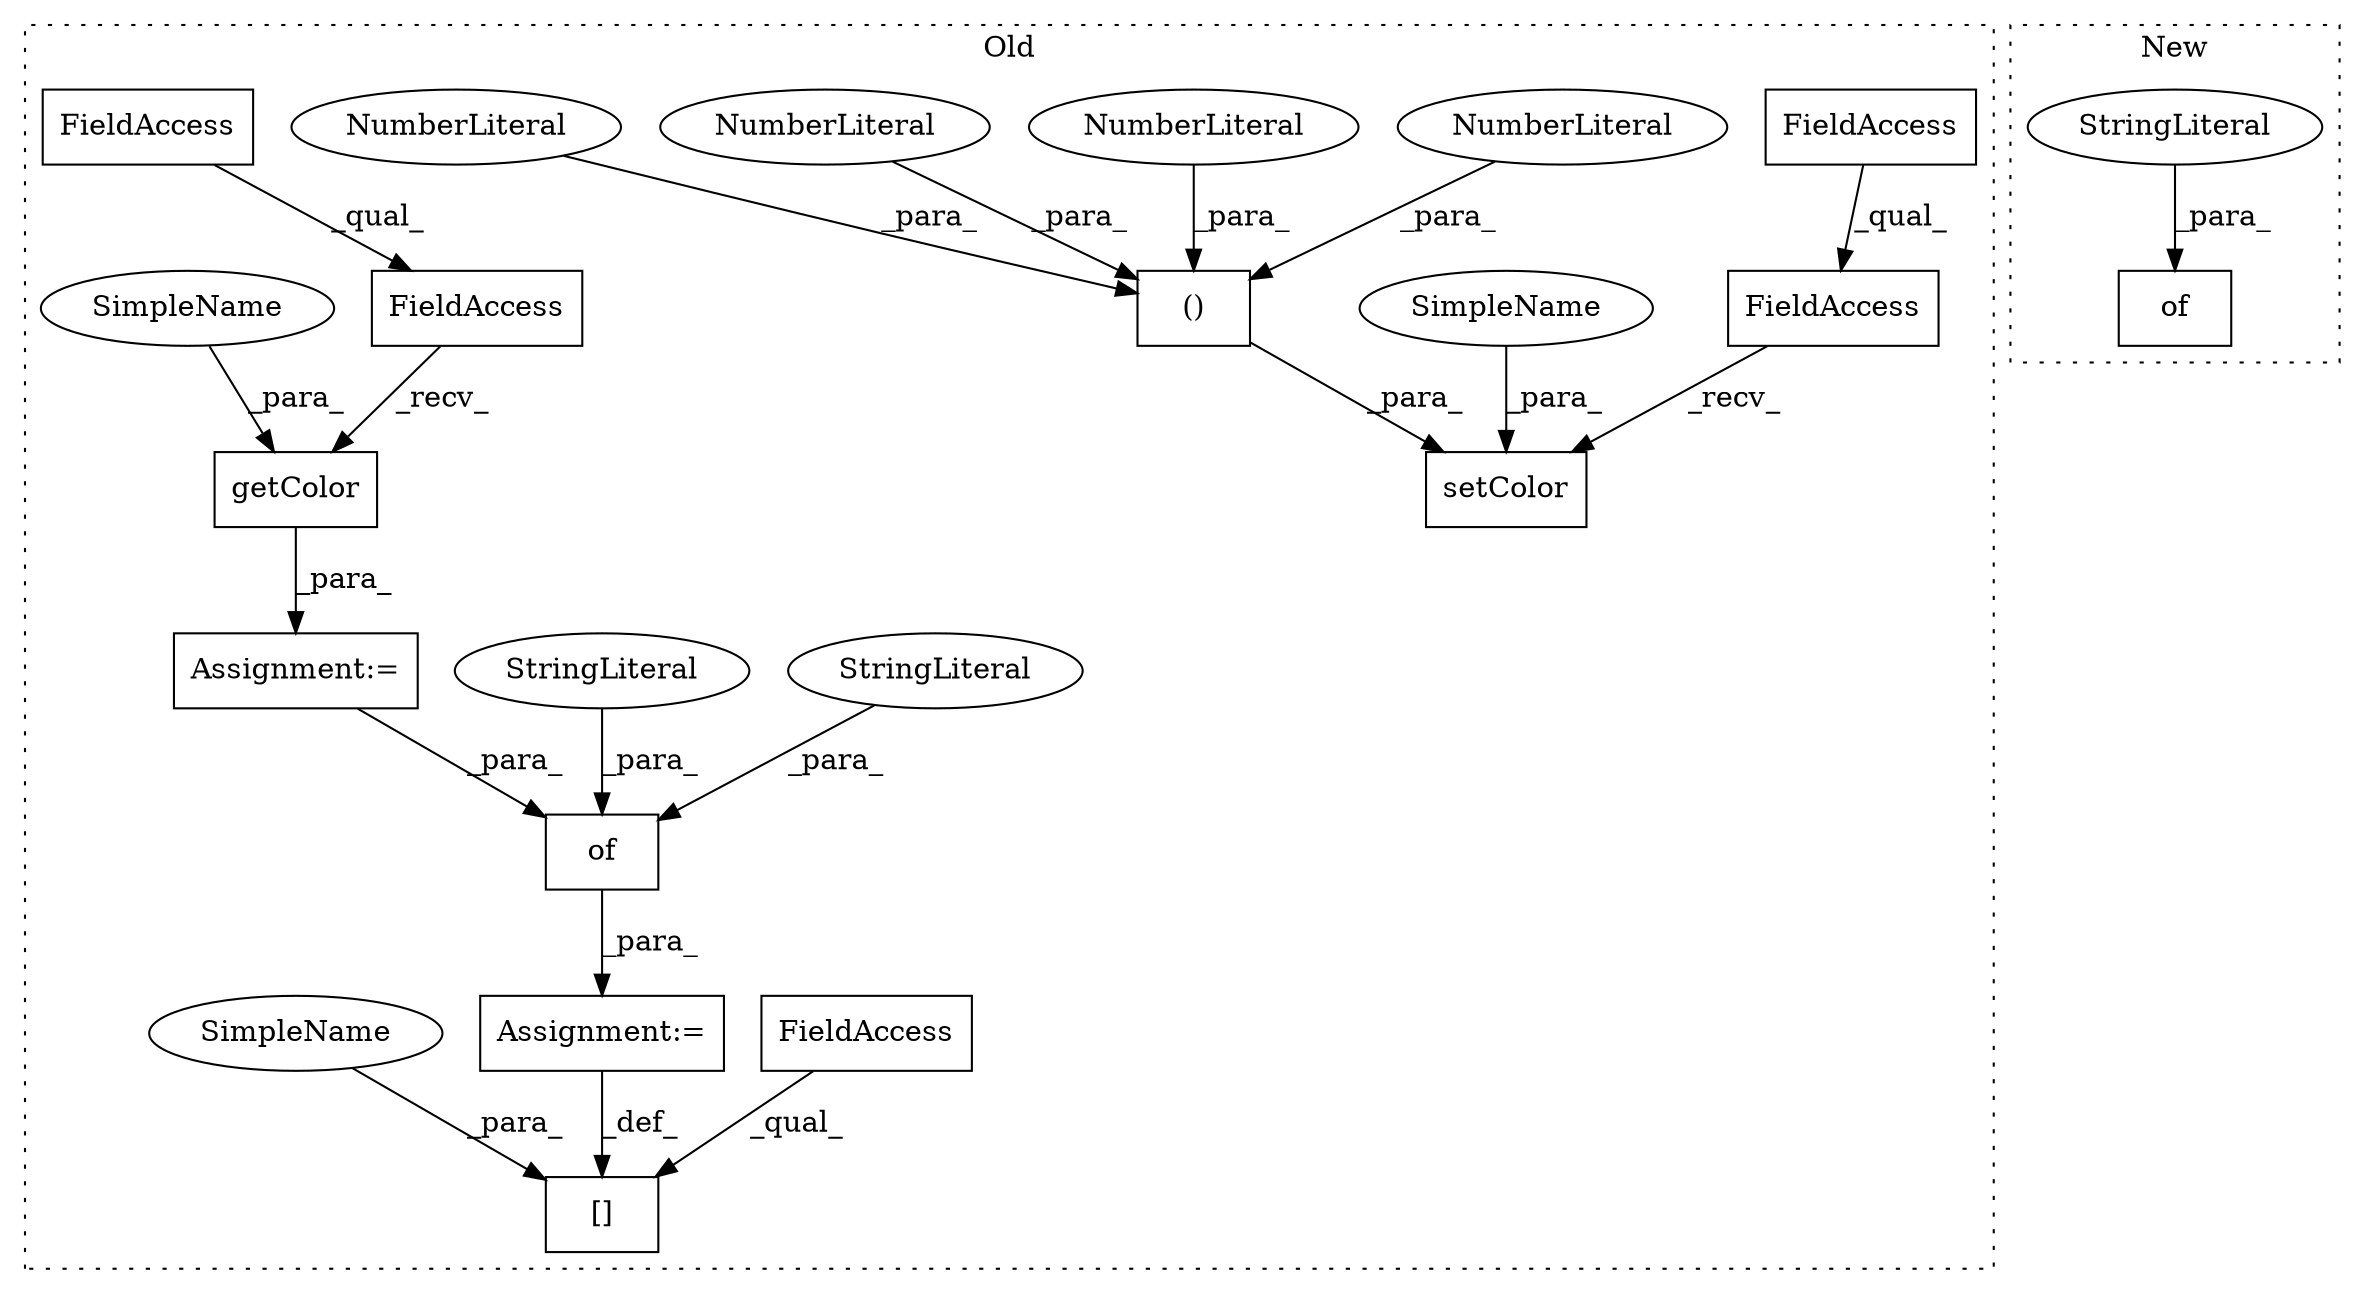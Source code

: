 digraph G {
subgraph cluster0 {
1 [label="getColor" a="32" s="7228,7243" l="9,1" shape="box"];
3 [label="[]" a="2" s="7258,7291" l="27,1" shape="box"];
4 [label="FieldAccess" a="22" s="7258" l="26" shape="box"];
5 [label="of" a="32" s="7297,7340" l="3,1" shape="box"];
6 [label="setColor" a="32" s="7458,7534" l="9,2" shape="box"];
7 [label="()" a="106" s="7487" l="47" shape="box"];
8 [label="NumberLiteral" a="34" s="7533" l="1" shape="ellipse"];
9 [label="NumberLiteral" a="34" s="7487" l="3" shape="ellipse"];
10 [label="NumberLiteral" a="34" s="7503" l="1" shape="ellipse"];
11 [label="NumberLiteral" a="34" s="7517" l="3" shape="ellipse"];
13 [label="StringLiteral" a="45" s="7327" l="7" shape="ellipse"];
14 [label="Assignment:=" a="7" s="7197" l="1" shape="box"];
15 [label="StringLiteral" a="45" s="7300" l="18" shape="ellipse"];
16 [label="Assignment:=" a="7" s="7292" l="1" shape="box"];
17 [label="FieldAccess" a="22" s="7428" l="29" shape="box"];
18 [label="FieldAccess" a="22" s="7198" l="29" shape="box"];
19 [label="FieldAccess" a="22" s="7428" l="21" shape="box"];
20 [label="FieldAccess" a="22" s="7198" l="21" shape="box"];
21 [label="SimpleName" a="42" s="7467" l="6" shape="ellipse"];
22 [label="SimpleName" a="42" s="7237" l="6" shape="ellipse"];
23 [label="SimpleName" a="42" s="7285" l="6" shape="ellipse"];
label = "Old";
style="dotted";
}
subgraph cluster1 {
2 [label="of" a="32" s="6762,6791" l="3,1" shape="box"];
12 [label="StringLiteral" a="45" s="6765" l="18" shape="ellipse"];
label = "New";
style="dotted";
}
1 -> 14 [label="_para_"];
4 -> 3 [label="_qual_"];
5 -> 16 [label="_para_"];
7 -> 6 [label="_para_"];
8 -> 7 [label="_para_"];
9 -> 7 [label="_para_"];
10 -> 7 [label="_para_"];
11 -> 7 [label="_para_"];
12 -> 2 [label="_para_"];
13 -> 5 [label="_para_"];
14 -> 5 [label="_para_"];
15 -> 5 [label="_para_"];
16 -> 3 [label="_def_"];
17 -> 6 [label="_recv_"];
18 -> 1 [label="_recv_"];
19 -> 17 [label="_qual_"];
20 -> 18 [label="_qual_"];
21 -> 6 [label="_para_"];
22 -> 1 [label="_para_"];
23 -> 3 [label="_para_"];
}